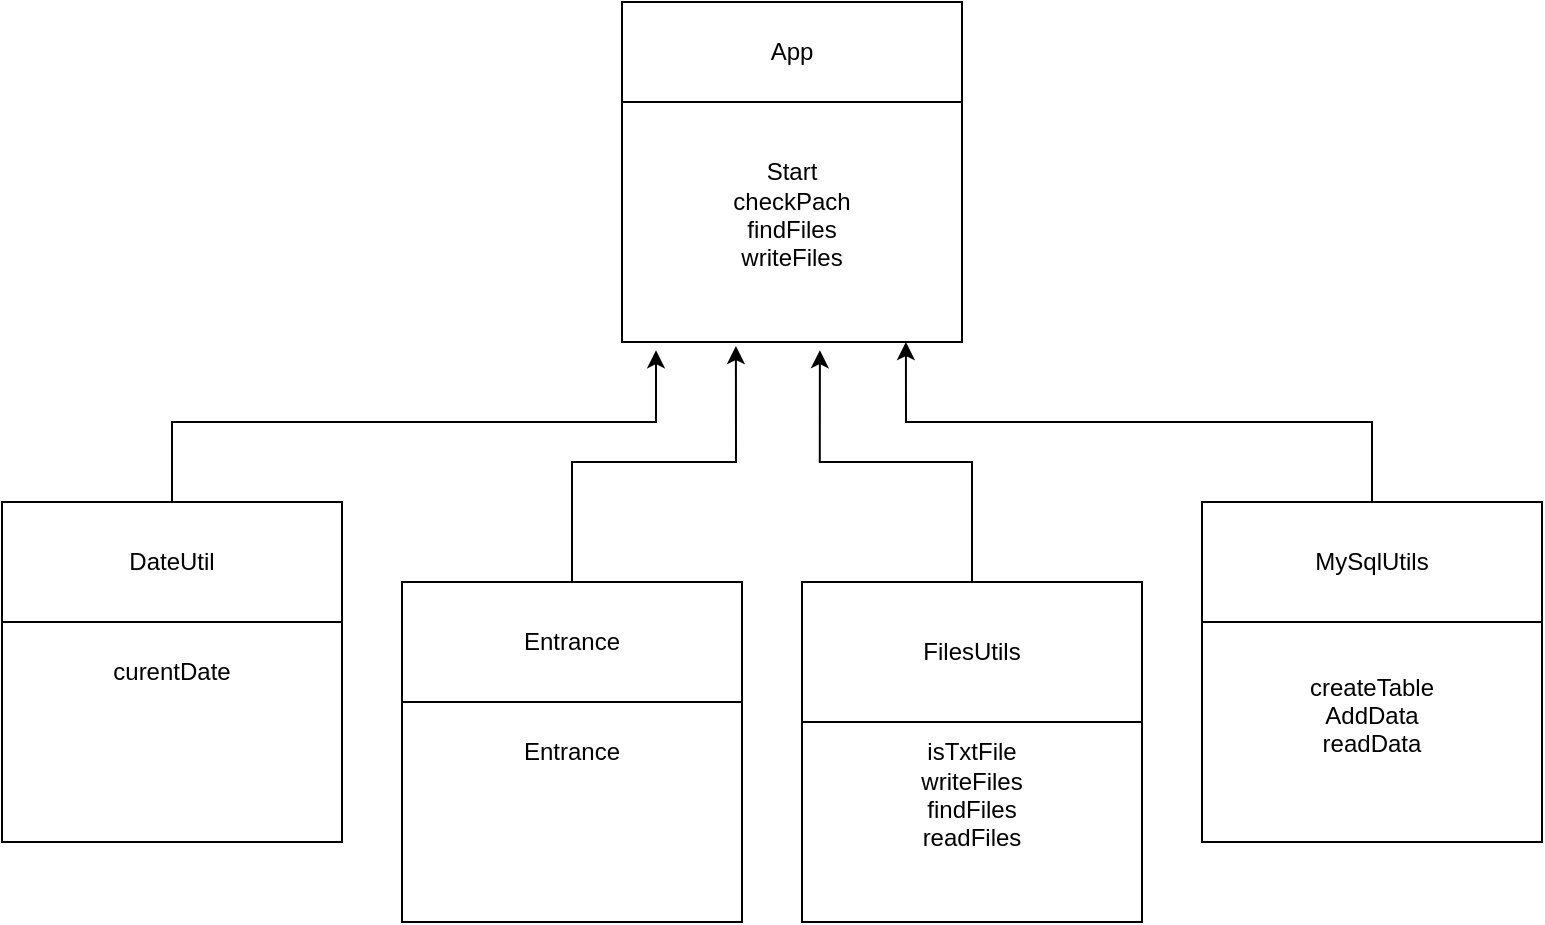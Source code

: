 <mxfile version="23.1.0" type="device">
  <diagram name="Страница — 1" id="g2ps3wXQVWGAPl4rMmaP">
    <mxGraphModel dx="1434" dy="780" grid="1" gridSize="10" guides="1" tooltips="1" connect="1" arrows="1" fold="1" page="1" pageScale="1" pageWidth="827" pageHeight="1169" math="0" shadow="0">
      <root>
        <mxCell id="0" />
        <mxCell id="1" parent="0" />
        <mxCell id="r8__jfZriDzi7KRRdgyU-1" value="&lt;br&gt;&lt;br&gt;&lt;br&gt;Start&lt;br&gt;checkPach&lt;br&gt;findFiles&lt;br&gt;writeFiles" style="whiteSpace=wrap;html=1;aspect=fixed;" vertex="1" parent="1">
          <mxGeometry x="340" y="30" width="170" height="170" as="geometry" />
        </mxCell>
        <mxCell id="r8__jfZriDzi7KRRdgyU-2" value="App" style="rounded=0;whiteSpace=wrap;html=1;" vertex="1" parent="1">
          <mxGeometry x="340" y="30" width="170" height="50" as="geometry" />
        </mxCell>
        <mxCell id="r8__jfZriDzi7KRRdgyU-6" value="curentDate" style="whiteSpace=wrap;html=1;aspect=fixed;" vertex="1" parent="1">
          <mxGeometry x="30" y="280" width="170" height="170" as="geometry" />
        </mxCell>
        <mxCell id="r8__jfZriDzi7KRRdgyU-7" value="DateUtil" style="rounded=0;whiteSpace=wrap;html=1;" vertex="1" parent="1">
          <mxGeometry x="30" y="280" width="170" height="60" as="geometry" />
        </mxCell>
        <mxCell id="r8__jfZriDzi7KRRdgyU-8" value="Entrance" style="whiteSpace=wrap;html=1;aspect=fixed;" vertex="1" parent="1">
          <mxGeometry x="230" y="320" width="170" height="170" as="geometry" />
        </mxCell>
        <mxCell id="r8__jfZriDzi7KRRdgyU-9" value="Entrance" style="rounded=0;whiteSpace=wrap;html=1;" vertex="1" parent="1">
          <mxGeometry x="230" y="320" width="170" height="60" as="geometry" />
        </mxCell>
        <mxCell id="r8__jfZriDzi7KRRdgyU-10" value="&lt;br&gt;&lt;br&gt;&lt;br&gt;isTxtFile&lt;br&gt;writeFiles&lt;br&gt;findFiles&lt;br&gt;readFiles" style="whiteSpace=wrap;html=1;aspect=fixed;" vertex="1" parent="1">
          <mxGeometry x="430" y="320" width="170" height="170" as="geometry" />
        </mxCell>
        <mxCell id="r8__jfZriDzi7KRRdgyU-11" value="FilesUtils" style="rounded=0;whiteSpace=wrap;html=1;" vertex="1" parent="1">
          <mxGeometry x="430" y="320" width="170" height="70" as="geometry" />
        </mxCell>
        <mxCell id="r8__jfZriDzi7KRRdgyU-12" value="&lt;br&gt;&lt;br&gt;&lt;br&gt;createTable&lt;br&gt;AddData&lt;br&gt;readData" style="whiteSpace=wrap;html=1;aspect=fixed;" vertex="1" parent="1">
          <mxGeometry x="630" y="280" width="170" height="170" as="geometry" />
        </mxCell>
        <mxCell id="r8__jfZriDzi7KRRdgyU-13" value="MySqlUtils" style="rounded=0;whiteSpace=wrap;html=1;" vertex="1" parent="1">
          <mxGeometry x="630" y="280" width="170" height="60" as="geometry" />
        </mxCell>
        <mxCell id="r8__jfZriDzi7KRRdgyU-15" style="edgeStyle=orthogonalEdgeStyle;rounded=0;orthogonalLoop=1;jettySize=auto;html=1;exitX=0.5;exitY=0;exitDx=0;exitDy=0;entryX=0.1;entryY=1.024;entryDx=0;entryDy=0;entryPerimeter=0;" edge="1" parent="1" source="r8__jfZriDzi7KRRdgyU-7" target="r8__jfZriDzi7KRRdgyU-1">
          <mxGeometry relative="1" as="geometry" />
        </mxCell>
        <mxCell id="r8__jfZriDzi7KRRdgyU-16" style="edgeStyle=orthogonalEdgeStyle;rounded=0;orthogonalLoop=1;jettySize=auto;html=1;exitX=0.5;exitY=0;exitDx=0;exitDy=0;entryX=0.335;entryY=1.012;entryDx=0;entryDy=0;entryPerimeter=0;" edge="1" parent="1" source="r8__jfZriDzi7KRRdgyU-9" target="r8__jfZriDzi7KRRdgyU-1">
          <mxGeometry relative="1" as="geometry" />
        </mxCell>
        <mxCell id="r8__jfZriDzi7KRRdgyU-17" style="edgeStyle=orthogonalEdgeStyle;rounded=0;orthogonalLoop=1;jettySize=auto;html=1;exitX=0.5;exitY=0;exitDx=0;exitDy=0;entryX=0.582;entryY=1.024;entryDx=0;entryDy=0;entryPerimeter=0;" edge="1" parent="1" source="r8__jfZriDzi7KRRdgyU-11" target="r8__jfZriDzi7KRRdgyU-1">
          <mxGeometry relative="1" as="geometry" />
        </mxCell>
        <mxCell id="r8__jfZriDzi7KRRdgyU-18" style="edgeStyle=orthogonalEdgeStyle;rounded=0;orthogonalLoop=1;jettySize=auto;html=1;exitX=0.5;exitY=0;exitDx=0;exitDy=0;entryX=0.835;entryY=1;entryDx=0;entryDy=0;entryPerimeter=0;" edge="1" parent="1" source="r8__jfZriDzi7KRRdgyU-13" target="r8__jfZriDzi7KRRdgyU-1">
          <mxGeometry relative="1" as="geometry" />
        </mxCell>
      </root>
    </mxGraphModel>
  </diagram>
</mxfile>
